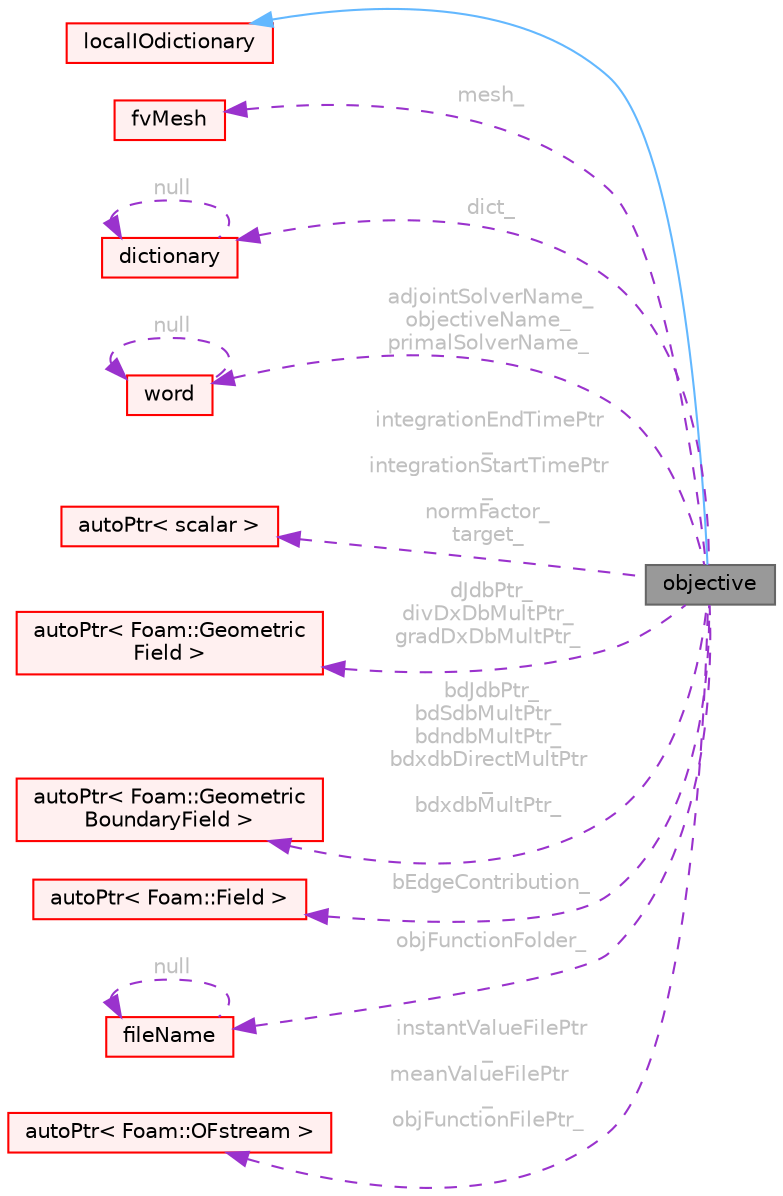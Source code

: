 digraph "objective"
{
 // LATEX_PDF_SIZE
  bgcolor="transparent";
  edge [fontname=Helvetica,fontsize=10,labelfontname=Helvetica,labelfontsize=10];
  node [fontname=Helvetica,fontsize=10,shape=box,height=0.2,width=0.4];
  rankdir="LR";
  Node1 [id="Node000001",label="objective",height=0.2,width=0.4,color="gray40", fillcolor="grey60", style="filled", fontcolor="black",tooltip="Abstract base class for objective functions. No point in making this runTime selectable since its chi..."];
  Node2 -> Node1 [id="edge1_Node000001_Node000002",dir="back",color="steelblue1",style="solid",tooltip=" "];
  Node2 [id="Node000002",label="localIOdictionary",height=0.2,width=0.4,color="red", fillcolor="#FFF0F0", style="filled",URL="$classFoam_1_1localIOdictionary.html",tooltip="localIOdictionary is derived from IOdictionary but excludes parallel master reading."];
  Node15 -> Node1 [id="edge2_Node000001_Node000015",dir="back",color="darkorchid3",style="dashed",tooltip=" ",label=" mesh_",fontcolor="grey" ];
  Node15 [id="Node000015",label="fvMesh",height=0.2,width=0.4,color="red", fillcolor="#FFF0F0", style="filled",URL="$classFoam_1_1fvMesh.html",tooltip="Mesh data needed to do the Finite Volume discretisation."];
  Node9 -> Node1 [id="edge3_Node000001_Node000009",dir="back",color="darkorchid3",style="dashed",tooltip=" ",label=" dict_",fontcolor="grey" ];
  Node9 [id="Node000009",label="dictionary",height=0.2,width=0.4,color="red", fillcolor="#FFF0F0", style="filled",URL="$classFoam_1_1dictionary.html",tooltip="A list of keyword definitions, which are a keyword followed by a number of values (eg,..."];
  Node9 -> Node9 [id="edge4_Node000009_Node000009",dir="back",color="darkorchid3",style="dashed",tooltip=" ",label=" null",fontcolor="grey" ];
  Node22 -> Node1 [id="edge5_Node000001_Node000022",dir="back",color="darkorchid3",style="dashed",tooltip=" ",label=" adjointSolverName_\nobjectiveName_\nprimalSolverName_",fontcolor="grey" ];
  Node22 [id="Node000022",label="word",height=0.2,width=0.4,color="red", fillcolor="#FFF0F0", style="filled",URL="$classFoam_1_1word.html",tooltip="A class for handling words, derived from Foam::string."];
  Node22 -> Node22 [id="edge6_Node000022_Node000022",dir="back",color="darkorchid3",style="dashed",tooltip=" ",label=" null",fontcolor="grey" ];
  Node55 -> Node1 [id="edge7_Node000001_Node000055",dir="back",color="darkorchid3",style="dashed",tooltip=" ",label=" integrationEndTimePtr\l_\nintegrationStartTimePtr\l_\nnormFactor_\ntarget_",fontcolor="grey" ];
  Node55 [id="Node000055",label="autoPtr\< scalar \>",height=0.2,width=0.4,color="red", fillcolor="#FFF0F0", style="filled",URL="$classFoam_1_1autoPtr.html",tooltip=" "];
  Node57 -> Node1 [id="edge8_Node000001_Node000057",dir="back",color="darkorchid3",style="dashed",tooltip=" ",label=" dJdbPtr_\ndivDxDbMultPtr_\ngradDxDbMultPtr_",fontcolor="grey" ];
  Node57 [id="Node000057",label="autoPtr\< Foam::Geometric\lField \>",height=0.2,width=0.4,color="red", fillcolor="#FFF0F0", style="filled",URL="$classFoam_1_1autoPtr.html",tooltip=" "];
  Node58 -> Node1 [id="edge9_Node000001_Node000058",dir="back",color="darkorchid3",style="dashed",tooltip=" ",label=" bdJdbPtr_\nbdSdbMultPtr_\nbdndbMultPtr_\nbdxdbDirectMultPtr\l_\nbdxdbMultPtr_",fontcolor="grey" ];
  Node58 [id="Node000058",label="autoPtr\< Foam::Geometric\lBoundaryField \>",height=0.2,width=0.4,color="red", fillcolor="#FFF0F0", style="filled",URL="$classFoam_1_1autoPtr.html",tooltip=" "];
  Node59 -> Node1 [id="edge10_Node000001_Node000059",dir="back",color="darkorchid3",style="dashed",tooltip=" ",label=" bEdgeContribution_",fontcolor="grey" ];
  Node59 [id="Node000059",label="autoPtr\< Foam::Field \>",height=0.2,width=0.4,color="red", fillcolor="#FFF0F0", style="filled",URL="$classFoam_1_1autoPtr.html",tooltip=" "];
  Node60 -> Node1 [id="edge11_Node000001_Node000060",dir="back",color="darkorchid3",style="dashed",tooltip=" ",label=" objFunctionFolder_",fontcolor="grey" ];
  Node60 [id="Node000060",label="fileName",height=0.2,width=0.4,color="red", fillcolor="#FFF0F0", style="filled",URL="$classFoam_1_1fileName.html",tooltip="A class for handling file names."];
  Node60 -> Node60 [id="edge12_Node000060_Node000060",dir="back",color="darkorchid3",style="dashed",tooltip=" ",label=" null",fontcolor="grey" ];
  Node61 -> Node1 [id="edge13_Node000001_Node000061",dir="back",color="darkorchid3",style="dashed",tooltip=" ",label=" instantValueFilePtr\l_\nmeanValueFilePtr\l_\nobjFunctionFilePtr_",fontcolor="grey" ];
  Node61 [id="Node000061",label="autoPtr\< Foam::OFstream \>",height=0.2,width=0.4,color="red", fillcolor="#FFF0F0", style="filled",URL="$classFoam_1_1autoPtr.html",tooltip=" "];
}
